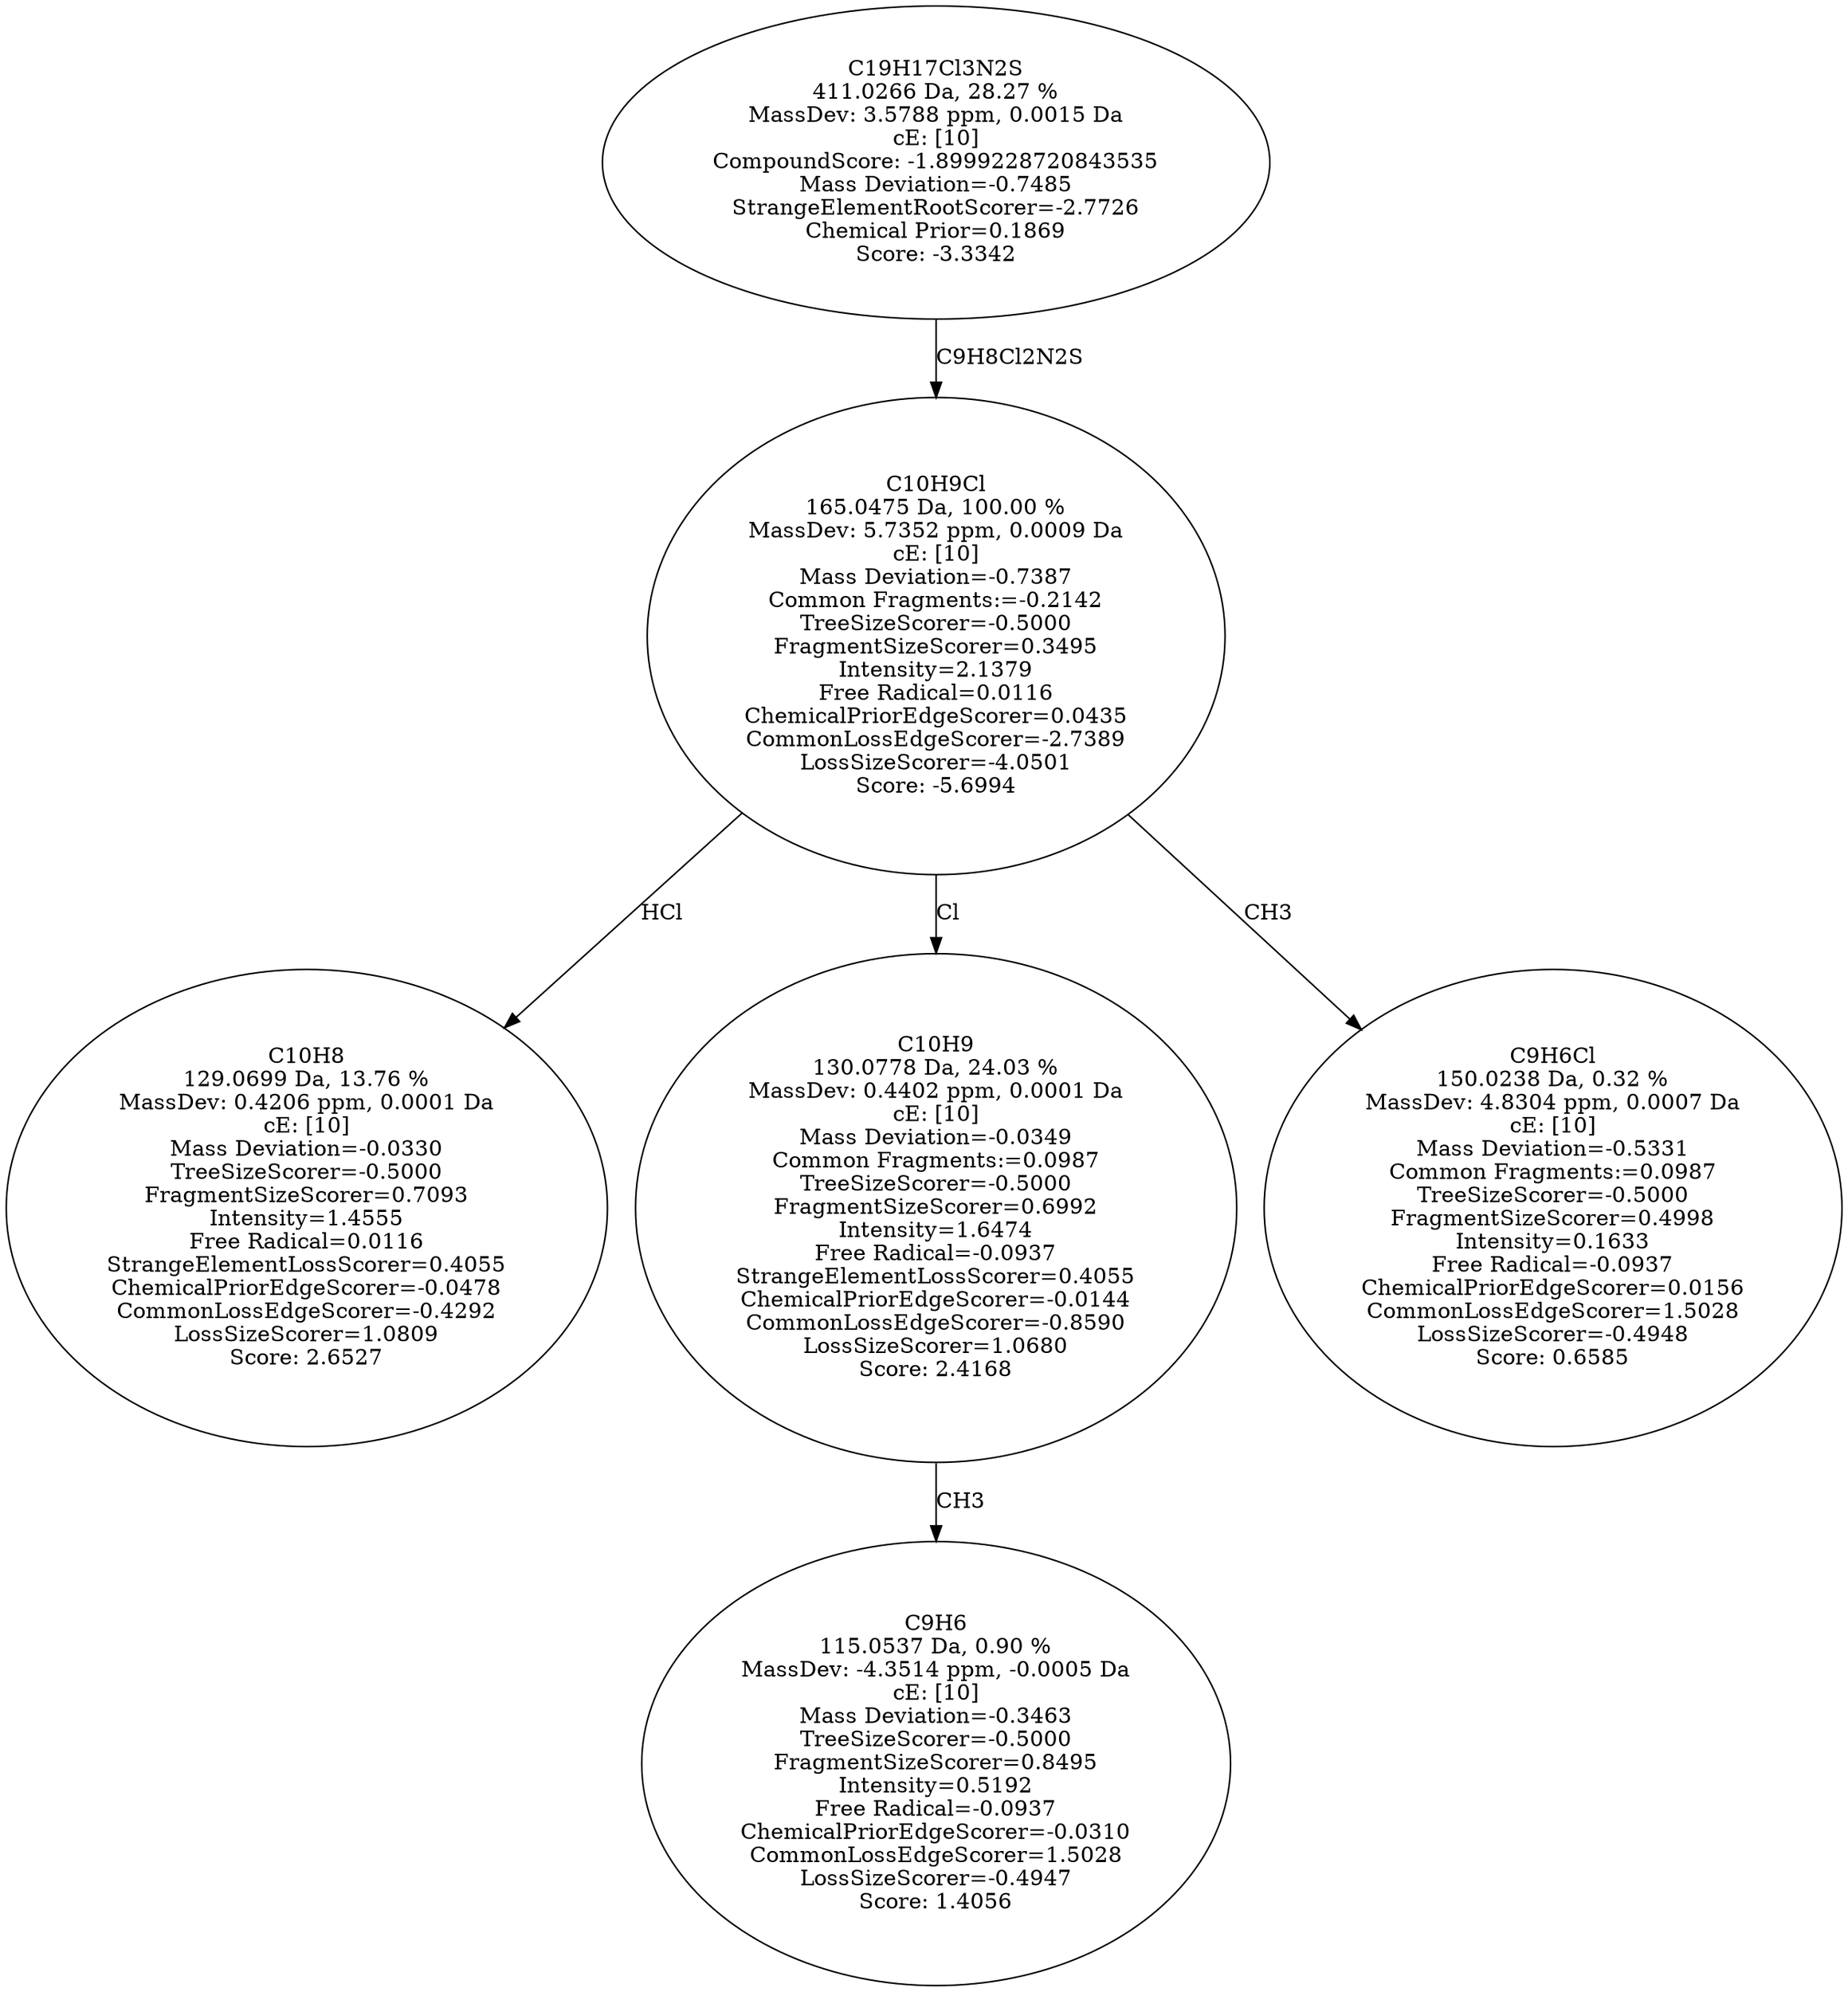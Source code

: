strict digraph {
v1 [label="C10H8\n129.0699 Da, 13.76 %\nMassDev: 0.4206 ppm, 0.0001 Da\ncE: [10]\nMass Deviation=-0.0330\nTreeSizeScorer=-0.5000\nFragmentSizeScorer=0.7093\nIntensity=1.4555\nFree Radical=0.0116\nStrangeElementLossScorer=0.4055\nChemicalPriorEdgeScorer=-0.0478\nCommonLossEdgeScorer=-0.4292\nLossSizeScorer=1.0809\nScore: 2.6527"];
v2 [label="C9H6\n115.0537 Da, 0.90 %\nMassDev: -4.3514 ppm, -0.0005 Da\ncE: [10]\nMass Deviation=-0.3463\nTreeSizeScorer=-0.5000\nFragmentSizeScorer=0.8495\nIntensity=0.5192\nFree Radical=-0.0937\nChemicalPriorEdgeScorer=-0.0310\nCommonLossEdgeScorer=1.5028\nLossSizeScorer=-0.4947\nScore: 1.4056"];
v3 [label="C10H9\n130.0778 Da, 24.03 %\nMassDev: 0.4402 ppm, 0.0001 Da\ncE: [10]\nMass Deviation=-0.0349\nCommon Fragments:=0.0987\nTreeSizeScorer=-0.5000\nFragmentSizeScorer=0.6992\nIntensity=1.6474\nFree Radical=-0.0937\nStrangeElementLossScorer=0.4055\nChemicalPriorEdgeScorer=-0.0144\nCommonLossEdgeScorer=-0.8590\nLossSizeScorer=1.0680\nScore: 2.4168"];
v4 [label="C9H6Cl\n150.0238 Da, 0.32 %\nMassDev: 4.8304 ppm, 0.0007 Da\ncE: [10]\nMass Deviation=-0.5331\nCommon Fragments:=0.0987\nTreeSizeScorer=-0.5000\nFragmentSizeScorer=0.4998\nIntensity=0.1633\nFree Radical=-0.0937\nChemicalPriorEdgeScorer=0.0156\nCommonLossEdgeScorer=1.5028\nLossSizeScorer=-0.4948\nScore: 0.6585"];
v5 [label="C10H9Cl\n165.0475 Da, 100.00 %\nMassDev: 5.7352 ppm, 0.0009 Da\ncE: [10]\nMass Deviation=-0.7387\nCommon Fragments:=-0.2142\nTreeSizeScorer=-0.5000\nFragmentSizeScorer=0.3495\nIntensity=2.1379\nFree Radical=0.0116\nChemicalPriorEdgeScorer=0.0435\nCommonLossEdgeScorer=-2.7389\nLossSizeScorer=-4.0501\nScore: -5.6994"];
v6 [label="C19H17Cl3N2S\n411.0266 Da, 28.27 %\nMassDev: 3.5788 ppm, 0.0015 Da\ncE: [10]\nCompoundScore: -1.8999228720843535\nMass Deviation=-0.7485\nStrangeElementRootScorer=-2.7726\nChemical Prior=0.1869\nScore: -3.3342"];
v5 -> v1 [label="HCl"];
v3 -> v2 [label="CH3"];
v5 -> v3 [label="Cl"];
v5 -> v4 [label="CH3"];
v6 -> v5 [label="C9H8Cl2N2S"];
}